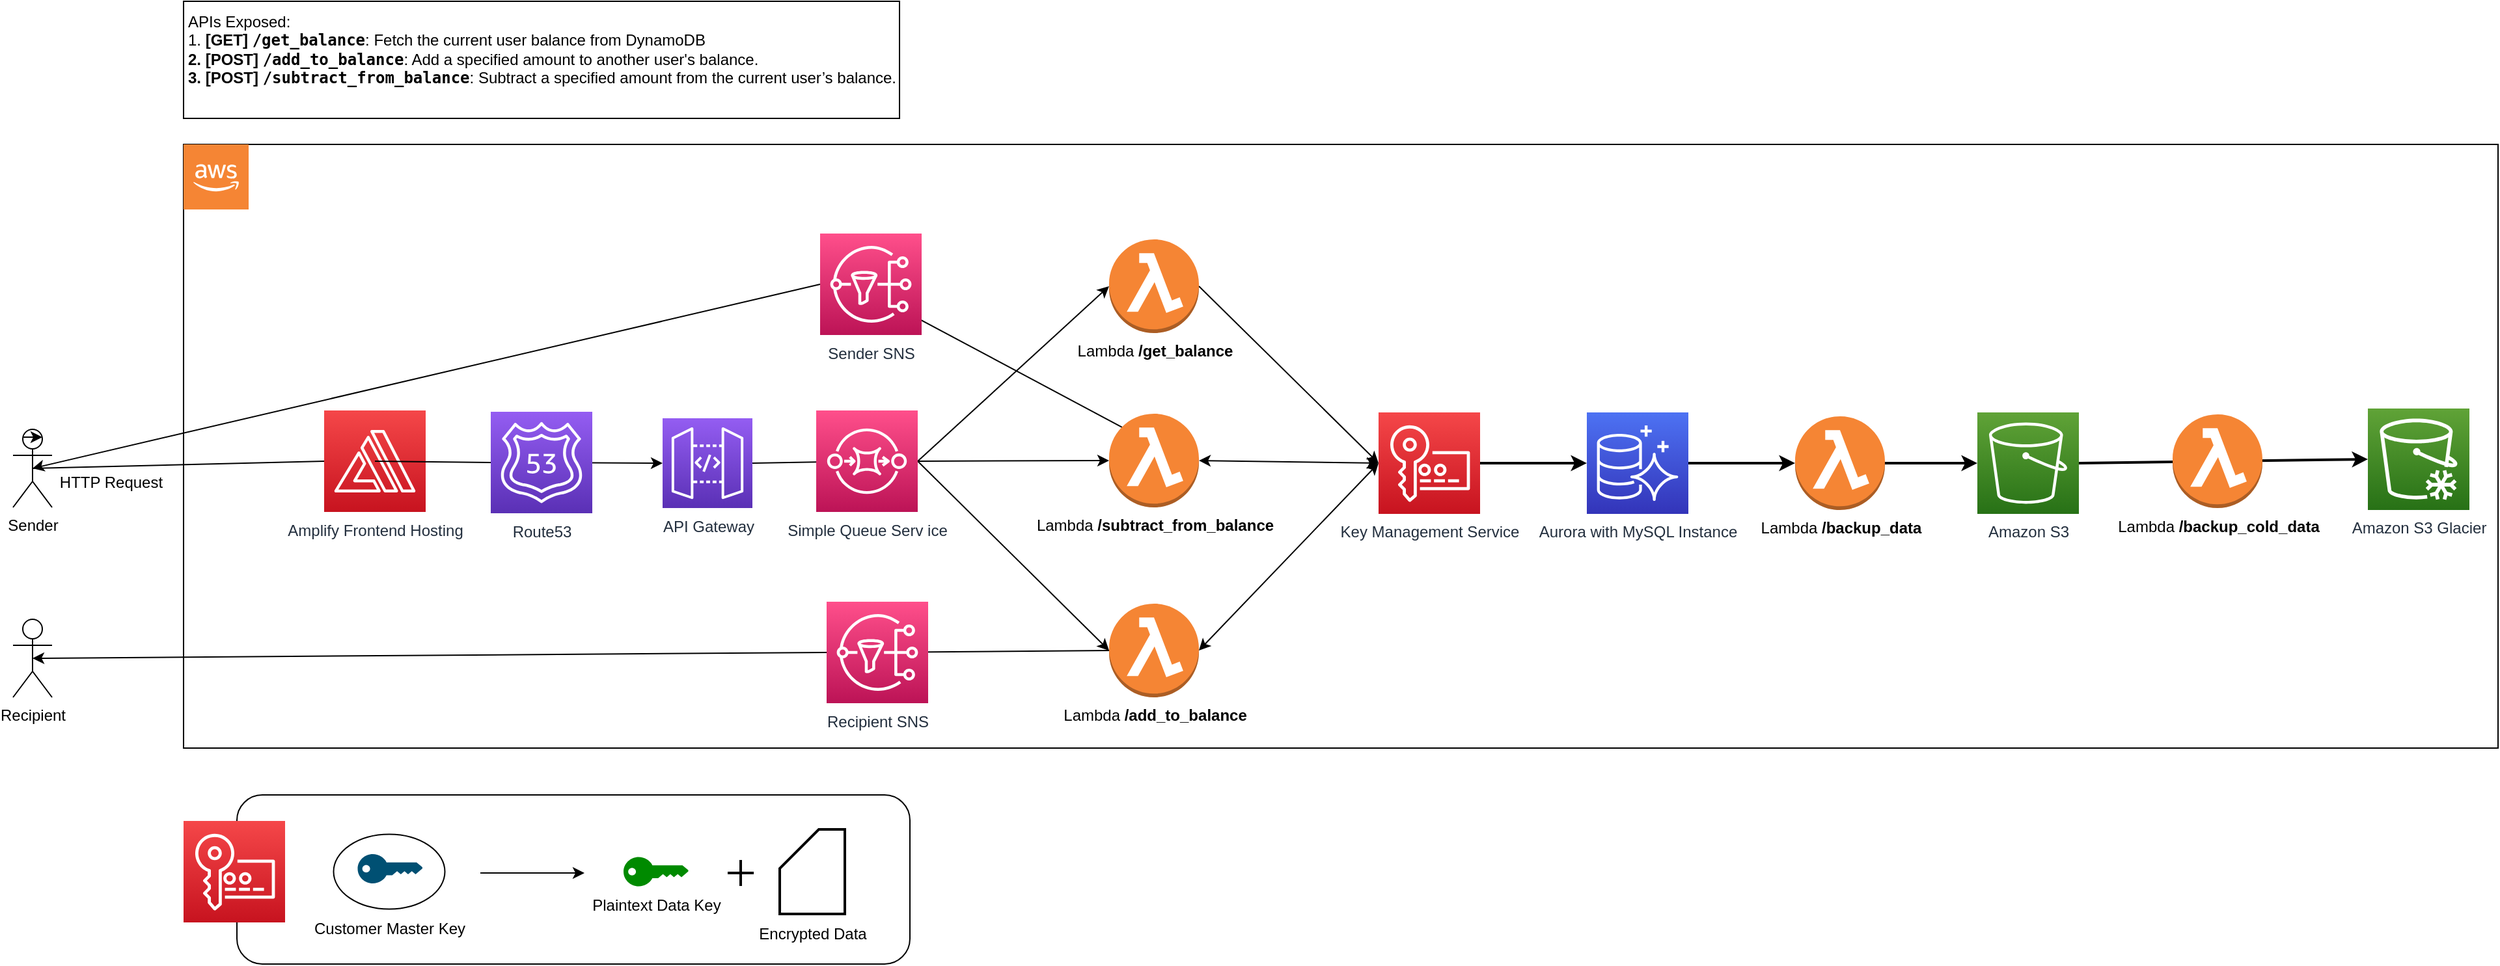 <mxfile>
    <diagram id="dKKx0QM5cb-7N841_KJs" name="Page-1">
        <mxGraphModel dx="533" dy="646" grid="1" gridSize="10" guides="1" tooltips="1" connect="1" arrows="1" fold="1" page="1" pageScale="1" pageWidth="850" pageHeight="1100" background="#ffffff" math="0" shadow="0">
            <root>
                <mxCell id="0"/>
                <mxCell id="1" parent="0"/>
                <mxCell id="57" value="" style="rounded=0;whiteSpace=wrap;html=1;glass=1;strokeColor=#000000;strokeWidth=1;fontColor=#000000;fillColor=none;" vertex="1" parent="1">
                    <mxGeometry x="222" y="940" width="1778" height="464" as="geometry"/>
                </mxCell>
                <mxCell id="58" style="edgeStyle=none;html=1;exitX=0.5;exitY=0.5;exitDx=0;exitDy=0;exitPerimeter=0;entryX=0;entryY=0.5;entryDx=0;entryDy=0;entryPerimeter=0;fontColor=#000000;strokeColor=#000000;startArrow=none;" edge="1" parent="1" source="98" target="65">
                    <mxGeometry relative="1" as="geometry"/>
                </mxCell>
                <mxCell id="59" value="&lt;font color=&quot;#000000&quot;&gt;Sender&lt;br&gt;&lt;/font&gt;" style="shape=umlActor;verticalLabelPosition=bottom;verticalAlign=top;html=1;outlineConnect=0;glass=1;strokeColor=#000000;strokeWidth=1;fillColor=none;" vertex="1" parent="1">
                    <mxGeometry x="91" y="1159" width="30" height="60" as="geometry"/>
                </mxCell>
                <mxCell id="60" style="edgeStyle=none;html=1;exitX=0.25;exitY=0.1;exitDx=0;exitDy=0;exitPerimeter=0;entryX=0.75;entryY=0.1;entryDx=0;entryDy=0;entryPerimeter=0;fontColor=#000000;" edge="1" parent="1" source="59" target="59">
                    <mxGeometry relative="1" as="geometry"/>
                </mxCell>
                <mxCell id="65" value="API Gateway" style="sketch=0;points=[[0,0,0],[0.25,0,0],[0.5,0,0],[0.75,0,0],[1,0,0],[0,1,0],[0.25,1,0],[0.5,1,0],[0.75,1,0],[1,1,0],[0,0.25,0],[0,0.5,0],[0,0.75,0],[1,0.25,0],[1,0.5,0],[1,0.75,0]];outlineConnect=0;fontColor=#232F3E;gradientColor=#945DF2;gradientDirection=north;fillColor=#5A30B5;strokeColor=#ffffff;dashed=0;verticalLabelPosition=bottom;verticalAlign=top;align=center;html=1;fontSize=12;fontStyle=0;aspect=fixed;shape=mxgraph.aws4.resourceIcon;resIcon=mxgraph.aws4.api_gateway;glass=1;strokeWidth=1;" vertex="1" parent="1">
                    <mxGeometry x="590" y="1150.5" width="69" height="69" as="geometry"/>
                </mxCell>
                <mxCell id="66" value="&lt;div style=&quot;text-align: left;&quot;&gt;&lt;span style=&quot;background-color: initial;&quot;&gt;APIs Exposed:&lt;/span&gt;&lt;/div&gt;&lt;div style=&quot;text-align: left;&quot;&gt;&lt;span style=&quot;background-color: initial;&quot;&gt;1.&amp;nbsp;&lt;/span&gt;&lt;strong style=&quot;background-color: initial;&quot;&gt;[GET] &lt;code&gt;/get_balance&lt;/code&gt;&lt;/strong&gt;&lt;span style=&quot;background-color: initial;&quot;&gt;: Fetch the current user balance from DynamoDB&lt;/span&gt;&lt;/div&gt;&lt;strong style=&quot;background-color: initial;&quot;&gt;&lt;div style=&quot;text-align: left;&quot;&gt;&lt;strong style=&quot;background-color: initial;&quot;&gt;2. [POST] &lt;code&gt;/add_to_balance&lt;/code&gt;&lt;/strong&gt;&lt;span style=&quot;background-color: initial; font-weight: normal;&quot;&gt;: Add a specified amount to another user's balance.&lt;/span&gt;&lt;/div&gt;&lt;/strong&gt;&lt;strong style=&quot;background-color: initial;&quot;&gt;&lt;div style=&quot;text-align: left;&quot;&gt;&lt;strong style=&quot;background-color: initial;&quot;&gt;3. [POST] &lt;code&gt;/subtract_from_balance&lt;/code&gt;&lt;/strong&gt;&lt;span style=&quot;background-color: initial; font-weight: normal;&quot;&gt;: Subtract a specified amount from the current user’s balance.&lt;/span&gt;&lt;/div&gt;&lt;/strong&gt;&lt;h4&gt;&lt;/h4&gt;" style="text;html=1;align=center;verticalAlign=middle;resizable=0;points=[];autosize=1;strokeColor=#000000;fillColor=none;fontColor=#000000;" vertex="1" parent="1">
                    <mxGeometry x="222" y="830" width="550" height="90" as="geometry"/>
                </mxCell>
                <mxCell id="67" style="edgeStyle=none;html=1;exitX=0.145;exitY=0.145;exitDx=0;exitDy=0;exitPerimeter=0;entryX=1;entryY=0.5;entryDx=0;entryDy=0;entryPerimeter=0;labelBackgroundColor=#ffffff;strokeColor=#000000;fontColor=#000000;" edge="1" parent="1" source="68">
                    <mxGeometry relative="1" as="geometry">
                        <mxPoint x="737" y="1047.5" as="targetPoint"/>
                    </mxGeometry>
                </mxCell>
                <mxCell id="68" value="Lambda&amp;nbsp;&lt;strong style=&quot;background-color: initial; text-align: left;&quot;&gt;&lt;code style=&quot;font-family: var(--monaco-monospace-font);&quot;&gt;/subtract_from_balance&lt;/code&gt;&lt;/strong&gt;" style="outlineConnect=0;dashed=0;verticalLabelPosition=bottom;verticalAlign=top;align=center;html=1;shape=mxgraph.aws3.lambda_function;fillColor=#F58534;gradientColor=none;glass=1;strokeColor=#000000;strokeWidth=1;fontColor=#000000;" vertex="1" parent="1">
                    <mxGeometry x="933" y="1147" width="69" height="72" as="geometry"/>
                </mxCell>
                <mxCell id="69" style="edgeStyle=none;html=1;exitX=1;exitY=0.5;exitDx=0;exitDy=0;exitPerimeter=0;labelBackgroundColor=#ffffff;strokeColor=#000000;fontColor=#000000;entryX=0;entryY=0.5;entryDx=0;entryDy=0;entryPerimeter=0;" edge="1" parent="1" source="70" target="122">
                    <mxGeometry relative="1" as="geometry">
                        <mxPoint x="1110" y="1190" as="targetPoint"/>
                    </mxGeometry>
                </mxCell>
                <mxCell id="70" value="Lambda&amp;nbsp;&lt;strong style=&quot;text-align: left; background-color: initial;&quot;&gt;&lt;code style=&quot;font-family: var(--monaco-monospace-font);&quot;&gt;/get_balance&lt;/code&gt;&lt;/strong&gt;" style="outlineConnect=0;dashed=0;verticalLabelPosition=bottom;verticalAlign=top;align=center;html=1;shape=mxgraph.aws3.lambda_function;fillColor=#F58534;gradientColor=none;glass=1;strokeColor=#000000;strokeWidth=1;fontColor=#000000;" vertex="1" parent="1">
                    <mxGeometry x="933" y="1013" width="69" height="72" as="geometry"/>
                </mxCell>
                <mxCell id="71" style="edgeStyle=none;html=1;exitX=0;exitY=0.5;exitDx=0;exitDy=0;exitPerimeter=0;entryX=1;entryY=0.5;entryDx=0;entryDy=0;entryPerimeter=0;labelBackgroundColor=#ffffff;strokeColor=#000000;fontColor=#000000;" edge="1" parent="1" source="72">
                    <mxGeometry relative="1" as="geometry">
                        <mxPoint x="742" y="1330.5" as="targetPoint"/>
                    </mxGeometry>
                </mxCell>
                <mxCell id="72" value="Lambda&amp;nbsp;&lt;strong style=&quot;background-color: initial; text-align: left;&quot;&gt;&lt;code style=&quot;font-family: var(--monaco-monospace-font);&quot;&gt;/add_to_balance&lt;/code&gt;&lt;/strong&gt;" style="outlineConnect=0;dashed=0;verticalLabelPosition=bottom;verticalAlign=top;align=center;html=1;shape=mxgraph.aws3.lambda_function;fillColor=#F58534;gradientColor=none;glass=1;strokeColor=#000000;strokeWidth=1;fontColor=#000000;" vertex="1" parent="1">
                    <mxGeometry x="933" y="1293" width="69" height="72" as="geometry"/>
                </mxCell>
                <mxCell id="73" value="HTTP Request" style="text;html=1;align=center;verticalAlign=middle;resizable=0;points=[];autosize=1;strokeColor=none;fillColor=none;fontColor=#000000;" vertex="1" parent="1">
                    <mxGeometry x="116" y="1185" width="100" height="30" as="geometry"/>
                </mxCell>
                <mxCell id="74" value="" style="endArrow=classic;startArrow=classic;html=1;labelBackgroundColor=#ffffff;strokeColor=#000000;fontColor=#000000;exitX=1;exitY=0.5;exitDx=0;exitDy=0;exitPerimeter=0;entryX=0;entryY=0.5;entryDx=0;entryDy=0;entryPerimeter=0;" edge="1" parent="1" source="68" target="122">
                    <mxGeometry width="50" height="50" relative="1" as="geometry">
                        <mxPoint x="793" y="1189.5" as="sourcePoint"/>
                        <mxPoint x="1110" y="1183" as="targetPoint"/>
                    </mxGeometry>
                </mxCell>
                <mxCell id="75" value="" style="endArrow=classic;startArrow=classic;html=1;labelBackgroundColor=#ffffff;strokeColor=#000000;fontColor=#000000;exitX=1;exitY=0.5;exitDx=0;exitDy=0;exitPerimeter=0;entryX=0;entryY=0.5;entryDx=0;entryDy=0;entryPerimeter=0;" edge="1" parent="1" source="72" target="122">
                    <mxGeometry width="50" height="50" relative="1" as="geometry">
                        <mxPoint x="793" y="1189.5" as="sourcePoint"/>
                        <mxPoint x="1110" y="1180" as="targetPoint"/>
                    </mxGeometry>
                </mxCell>
                <mxCell id="78" value="" style="outlineConnect=0;dashed=0;verticalLabelPosition=bottom;verticalAlign=top;align=center;html=1;shape=mxgraph.aws3.cloud_2;fillColor=#F58534;gradientColor=none;glass=1;strokeColor=#000000;strokeWidth=1;fontColor=#000000;" vertex="1" parent="1">
                    <mxGeometry x="222" y="940" width="50" height="50" as="geometry"/>
                </mxCell>
                <mxCell id="83" value="&lt;font color=&quot;#000000&quot;&gt;Recipient&lt;br&gt;&lt;/font&gt;" style="shape=umlActor;verticalLabelPosition=bottom;verticalAlign=top;html=1;outlineConnect=0;glass=1;strokeColor=#000000;strokeWidth=1;fillColor=none;" vertex="1" parent="1">
                    <mxGeometry x="91" y="1305" width="30" height="60" as="geometry"/>
                </mxCell>
                <mxCell id="84" style="edgeStyle=none;html=1;exitX=0;exitY=0.5;exitDx=0;exitDy=0;exitPerimeter=0;entryX=0.5;entryY=0.5;entryDx=0;entryDy=0;entryPerimeter=0;labelBackgroundColor=#ffffff;strokeColor=#000000;fontColor=#000000;" edge="1" parent="1" source="85" target="59">
                    <mxGeometry relative="1" as="geometry"/>
                </mxCell>
                <mxCell id="85" value="Sender SNS" style="sketch=0;points=[[0,0,0],[0.25,0,0],[0.5,0,0],[0.75,0,0],[1,0,0],[0,1,0],[0.25,1,0],[0.5,1,0],[0.75,1,0],[1,1,0],[0,0.25,0],[0,0.5,0],[0,0.75,0],[1,0.25,0],[1,0.5,0],[1,0.75,0]];outlineConnect=0;fontColor=#232F3E;gradientColor=#FF4F8B;gradientDirection=north;fillColor=#BC1356;strokeColor=#ffffff;dashed=0;verticalLabelPosition=bottom;verticalAlign=top;align=center;html=1;fontSize=12;fontStyle=0;aspect=fixed;shape=mxgraph.aws4.resourceIcon;resIcon=mxgraph.aws4.sns;glass=1;strokeWidth=1;" vertex="1" parent="1">
                    <mxGeometry x="711" y="1008.5" width="78" height="78" as="geometry"/>
                </mxCell>
                <mxCell id="86" style="edgeStyle=none;html=1;exitX=0;exitY=0.5;exitDx=0;exitDy=0;exitPerimeter=0;entryX=0.5;entryY=0.5;entryDx=0;entryDy=0;entryPerimeter=0;labelBackgroundColor=#ffffff;strokeColor=#000000;fontColor=#000000;" edge="1" parent="1" source="87" target="83">
                    <mxGeometry relative="1" as="geometry"/>
                </mxCell>
                <mxCell id="87" value="Recipient SNS" style="sketch=0;points=[[0,0,0],[0.25,0,0],[0.5,0,0],[0.75,0,0],[1,0,0],[0,1,0],[0.25,1,0],[0.5,1,0],[0.75,1,0],[1,1,0],[0,0.25,0],[0,0.5,0],[0,0.75,0],[1,0.25,0],[1,0.5,0],[1,0.75,0]];outlineConnect=0;fontColor=#232F3E;gradientColor=#FF4F8B;gradientDirection=north;fillColor=#BC1356;strokeColor=#ffffff;dashed=0;verticalLabelPosition=bottom;verticalAlign=top;align=center;html=1;fontSize=12;fontStyle=0;aspect=fixed;shape=mxgraph.aws4.resourceIcon;resIcon=mxgraph.aws4.sns;glass=1;strokeWidth=1;" vertex="1" parent="1">
                    <mxGeometry x="716" y="1291.5" width="78" height="78" as="geometry"/>
                </mxCell>
                <mxCell id="92" value="" style="edgeStyle=none;html=1;exitX=0.5;exitY=0.5;exitDx=0;exitDy=0;exitPerimeter=0;entryX=0;entryY=0.5;entryDx=0;entryDy=0;entryPerimeter=0;fontColor=#000000;strokeColor=#000000;endArrow=none;" edge="1" parent="1" source="59" target="91">
                    <mxGeometry relative="1" as="geometry">
                        <mxPoint x="106.0" y="1189" as="sourcePoint"/>
                        <mxPoint x="510" y="1184.5" as="targetPoint"/>
                    </mxGeometry>
                </mxCell>
                <mxCell id="91" value="Amplify Frontend Hosting" style="sketch=0;points=[[0,0,0],[0.25,0,0],[0.5,0,0],[0.75,0,0],[1,0,0],[0,1,0],[0.25,1,0],[0.5,1,0],[0.75,1,0],[1,1,0],[0,0.25,0],[0,0.5,0],[0,0.75,0],[1,0.25,0],[1,0.5,0],[1,0.75,0]];outlineConnect=0;fontColor=#232F3E;gradientColor=#F54749;gradientDirection=north;fillColor=#C7131F;strokeColor=#ffffff;dashed=0;verticalLabelPosition=bottom;verticalAlign=top;align=center;html=1;fontSize=12;fontStyle=0;aspect=fixed;shape=mxgraph.aws4.resourceIcon;resIcon=mxgraph.aws4.amplify;glass=1;strokeWidth=1;" vertex="1" parent="1">
                    <mxGeometry x="330" y="1144.5" width="78" height="78" as="geometry"/>
                </mxCell>
                <mxCell id="95" style="edgeStyle=none;html=1;exitX=1;exitY=0.5;exitDx=0;exitDy=0;exitPerimeter=0;entryX=0;entryY=0.5;entryDx=0;entryDy=0;entryPerimeter=0;labelBackgroundColor=#ffffff;strokeColor=#000000;fontColor=#000000;" edge="1" parent="1" source="100" target="70">
                    <mxGeometry relative="1" as="geometry"/>
                </mxCell>
                <mxCell id="96" style="edgeStyle=none;html=1;exitX=1;exitY=0.5;exitDx=0;exitDy=0;exitPerimeter=0;entryX=0;entryY=0.5;entryDx=0;entryDy=0;entryPerimeter=0;labelBackgroundColor=#ffffff;strokeColor=#000000;fontColor=#000000;" edge="1" parent="1" source="100" target="68">
                    <mxGeometry relative="1" as="geometry"/>
                </mxCell>
                <mxCell id="97" style="edgeStyle=none;html=1;exitX=1;exitY=0.5;exitDx=0;exitDy=0;exitPerimeter=0;entryX=0;entryY=0.5;entryDx=0;entryDy=0;entryPerimeter=0;labelBackgroundColor=#ffffff;strokeColor=#000000;fontColor=#000000;" edge="1" parent="1" source="100" target="72">
                    <mxGeometry relative="1" as="geometry"/>
                </mxCell>
                <mxCell id="99" value="" style="edgeStyle=none;html=1;exitX=0.5;exitY=0.5;exitDx=0;exitDy=0;exitPerimeter=0;entryX=0;entryY=0.5;entryDx=0;entryDy=0;entryPerimeter=0;fontColor=#000000;strokeColor=#000000;startArrow=none;endArrow=none;" edge="1" parent="1" source="91" target="98">
                    <mxGeometry relative="1" as="geometry">
                        <mxPoint x="369" y="1183.5" as="sourcePoint"/>
                        <mxPoint x="590" y="1185" as="targetPoint"/>
                    </mxGeometry>
                </mxCell>
                <mxCell id="98" value="Route53" style="sketch=0;points=[[0,0,0],[0.25,0,0],[0.5,0,0],[0.75,0,0],[1,0,0],[0,1,0],[0.25,1,0],[0.5,1,0],[0.75,1,0],[1,1,0],[0,0.25,0],[0,0.5,0],[0,0.75,0],[1,0.25,0],[1,0.5,0],[1,0.75,0]];outlineConnect=0;fontColor=#232F3E;gradientColor=#945DF2;gradientDirection=north;fillColor=#5A30B5;strokeColor=#ffffff;dashed=0;verticalLabelPosition=bottom;verticalAlign=top;align=center;html=1;fontSize=12;fontStyle=0;aspect=fixed;shape=mxgraph.aws4.resourceIcon;resIcon=mxgraph.aws4.route_53;glass=1;strokeWidth=1;" vertex="1" parent="1">
                    <mxGeometry x="458" y="1145.5" width="78" height="78" as="geometry"/>
                </mxCell>
                <mxCell id="101" value="" style="edgeStyle=none;html=1;exitX=1;exitY=0.5;exitDx=0;exitDy=0;exitPerimeter=0;labelBackgroundColor=#ffffff;strokeColor=#000000;fontColor=#000000;endArrow=none;" edge="1" parent="1" source="65" target="100">
                    <mxGeometry relative="1" as="geometry">
                        <mxPoint x="659.0" y="1185" as="sourcePoint"/>
                        <mxPoint x="930" y="1183.689" as="targetPoint"/>
                    </mxGeometry>
                </mxCell>
                <mxCell id="100" value="Simple Queue Serv ice" style="sketch=0;points=[[0,0,0],[0.25,0,0],[0.5,0,0],[0.75,0,0],[1,0,0],[0,1,0],[0.25,1,0],[0.5,1,0],[0.75,1,0],[1,1,0],[0,0.25,0],[0,0.5,0],[0,0.75,0],[1,0.25,0],[1,0.5,0],[1,0.75,0]];outlineConnect=0;fontColor=#232F3E;gradientColor=#FF4F8B;gradientDirection=north;fillColor=#BC1356;strokeColor=#ffffff;dashed=0;verticalLabelPosition=bottom;verticalAlign=top;align=center;html=1;fontSize=12;fontStyle=0;aspect=fixed;shape=mxgraph.aws4.resourceIcon;resIcon=mxgraph.aws4.sqs;glass=1;strokeWidth=1;" vertex="1" parent="1">
                    <mxGeometry x="708" y="1144.5" width="78" height="78" as="geometry"/>
                </mxCell>
                <mxCell id="121" value="" style="group" vertex="1" connectable="0" parent="1">
                    <mxGeometry x="222" y="1440" width="558" height="130" as="geometry"/>
                </mxCell>
                <mxCell id="103" value="" style="rounded=1;whiteSpace=wrap;html=1;glass=1;strokeColor=#000000;strokeWidth=1;fontColor=#000000;fillColor=none;" vertex="1" parent="121">
                    <mxGeometry x="41" width="517" height="130" as="geometry"/>
                </mxCell>
                <mxCell id="102" value="" style="sketch=0;points=[[0,0,0],[0.25,0,0],[0.5,0,0],[0.75,0,0],[1,0,0],[0,1,0],[0.25,1,0],[0.5,1,0],[0.75,1,0],[1,1,0],[0,0.25,0],[0,0.5,0],[0,0.75,0],[1,0.25,0],[1,0.5,0],[1,0.75,0]];outlineConnect=0;fontColor=#232F3E;gradientColor=#F54749;gradientDirection=north;fillColor=#C7131F;strokeColor=#ffffff;dashed=0;verticalLabelPosition=bottom;verticalAlign=top;align=center;html=1;fontSize=12;fontStyle=0;aspect=fixed;shape=mxgraph.aws4.resourceIcon;resIcon=mxgraph.aws4.key_management_service;glass=1;strokeWidth=1;" vertex="1" parent="121">
                    <mxGeometry y="20" width="78" height="78" as="geometry"/>
                </mxCell>
                <mxCell id="108" value="" style="group" vertex="1" connectable="0" parent="121">
                    <mxGeometry x="88" y="30.25" width="140" height="87.5" as="geometry"/>
                </mxCell>
                <mxCell id="106" value="" style="group" vertex="1" connectable="0" parent="108">
                    <mxGeometry x="27.25" width="85.5" height="57.5" as="geometry"/>
                </mxCell>
                <mxCell id="105" value="" style="ellipse;whiteSpace=wrap;html=1;glass=1;strokeColor=#000000;strokeWidth=1;fontColor=#000000;fillColor=none;" vertex="1" parent="106">
                    <mxGeometry width="85.5" height="57.5" as="geometry"/>
                </mxCell>
                <mxCell id="104" value="" style="points=[[0,0.5,0],[0.24,0,0],[0.5,0.28,0],[0.995,0.475,0],[0.5,0.72,0],[0.24,1,0]];verticalLabelPosition=bottom;sketch=0;html=1;verticalAlign=top;aspect=fixed;align=center;pointerEvents=1;shape=mxgraph.cisco19.key;fillColor=#005073;strokeColor=none;glass=1;strokeWidth=1;fontColor=#000000;" vertex="1" parent="106">
                    <mxGeometry x="18.5" y="15.25" width="50" height="22.5" as="geometry"/>
                </mxCell>
                <mxCell id="107" value="Customer Master Key" style="text;html=1;align=center;verticalAlign=middle;resizable=0;points=[];autosize=1;strokeColor=none;fillColor=none;fontColor=#000000;" vertex="1" parent="108">
                    <mxGeometry y="57.5" width="140" height="30" as="geometry"/>
                </mxCell>
                <mxCell id="109" value="" style="points=[[0,0.5,0],[0.24,0,0],[0.5,0.28,0],[0.995,0.475,0],[0.5,0.72,0],[0.24,1,0]];verticalLabelPosition=bottom;sketch=0;html=1;verticalAlign=top;aspect=fixed;align=center;pointerEvents=1;shape=mxgraph.cisco19.key;fillColor=#008a00;strokeColor=#005700;glass=1;strokeWidth=1;fontColor=#ffffff;" vertex="1" parent="121">
                    <mxGeometry x="338" y="47.75" width="50" height="22.5" as="geometry"/>
                </mxCell>
                <mxCell id="111" value="" style="endArrow=classic;html=1;labelBackgroundColor=#ffffff;strokeColor=#000000;fontColor=#000000;" edge="1" parent="121">
                    <mxGeometry width="50" height="50" relative="1" as="geometry">
                        <mxPoint x="228" y="60" as="sourcePoint"/>
                        <mxPoint x="308" y="60" as="targetPoint"/>
                    </mxGeometry>
                </mxCell>
                <mxCell id="112" value="Plaintext Data Key" style="text;html=1;align=center;verticalAlign=middle;resizable=0;points=[];autosize=1;strokeColor=none;fillColor=none;fontColor=#000000;" vertex="1" parent="121">
                    <mxGeometry x="303" y="70.25" width="120" height="30" as="geometry"/>
                </mxCell>
                <mxCell id="115" value="" style="group;strokeWidth=20;" vertex="1" connectable="0" parent="121">
                    <mxGeometry x="418" y="50" width="20" height="20" as="geometry"/>
                </mxCell>
                <mxCell id="113" value="" style="endArrow=none;html=1;labelBackgroundColor=#ffffff;strokeColor=#000000;fontColor=#000000;strokeWidth=2;" edge="1" parent="115">
                    <mxGeometry width="50" height="50" relative="1" as="geometry">
                        <mxPoint x="10" y="20" as="sourcePoint"/>
                        <mxPoint x="10" as="targetPoint"/>
                    </mxGeometry>
                </mxCell>
                <mxCell id="114" value="" style="endArrow=none;html=1;labelBackgroundColor=#ffffff;strokeColor=#000000;fontColor=#000000;endSize=6;strokeWidth=2;" edge="1" parent="115">
                    <mxGeometry width="50" height="50" relative="1" as="geometry">
                        <mxPoint y="10" as="sourcePoint"/>
                        <mxPoint x="20" y="10" as="targetPoint"/>
                    </mxGeometry>
                </mxCell>
                <mxCell id="119" value="" style="shape=card;whiteSpace=wrap;html=1;glass=1;strokeColor=#000000;strokeWidth=2;fontColor=#000000;fillColor=none;" vertex="1" parent="121">
                    <mxGeometry x="458" y="26.5" width="50" height="65" as="geometry"/>
                </mxCell>
                <mxCell id="120" value="Encrypted Data" style="text;html=1;align=center;verticalAlign=middle;resizable=0;points=[];autosize=1;strokeColor=none;fillColor=none;fontColor=#000000;" vertex="1" parent="121">
                    <mxGeometry x="428" y="91.5" width="110" height="30" as="geometry"/>
                </mxCell>
                <mxCell id="126" style="edgeStyle=none;html=1;exitX=1;exitY=0.5;exitDx=0;exitDy=0;exitPerimeter=0;labelBackgroundColor=#ffffff;strokeColor=#000000;strokeWidth=2;fontColor=#000000;endSize=6;" edge="1" parent="1" source="122" target="125">
                    <mxGeometry relative="1" as="geometry"/>
                </mxCell>
                <mxCell id="122" value="Key Management Service" style="sketch=0;points=[[0,0,0],[0.25,0,0],[0.5,0,0],[0.75,0,0],[1,0,0],[0,1,0],[0.25,1,0],[0.5,1,0],[0.75,1,0],[1,1,0],[0,0.25,0],[0,0.5,0],[0,0.75,0],[1,0.25,0],[1,0.5,0],[1,0.75,0]];outlineConnect=0;fontColor=#232F3E;gradientColor=#F54749;gradientDirection=north;fillColor=#C7131F;strokeColor=#ffffff;dashed=0;verticalLabelPosition=bottom;verticalAlign=top;align=center;html=1;fontSize=12;fontStyle=0;aspect=fixed;shape=mxgraph.aws4.resourceIcon;resIcon=mxgraph.aws4.key_management_service;glass=1;strokeWidth=2;" vertex="1" parent="1">
                    <mxGeometry x="1140" y="1146" width="78" height="78" as="geometry"/>
                </mxCell>
                <mxCell id="130" style="edgeStyle=none;html=1;exitX=1;exitY=0.5;exitDx=0;exitDy=0;exitPerimeter=0;entryX=0;entryY=0.5;entryDx=0;entryDy=0;entryPerimeter=0;labelBackgroundColor=#ffffff;strokeColor=#000000;strokeWidth=2;fontColor=#000000;endSize=6;" edge="1" parent="1" source="125" target="129">
                    <mxGeometry relative="1" as="geometry"/>
                </mxCell>
                <mxCell id="125" value="Aurora with MySQL Instance" style="sketch=0;points=[[0,0,0],[0.25,0,0],[0.5,0,0],[0.75,0,0],[1,0,0],[0,1,0],[0.25,1,0],[0.5,1,0],[0.75,1,0],[1,1,0],[0,0.25,0],[0,0.5,0],[0,0.75,0],[1,0.25,0],[1,0.5,0],[1,0.75,0]];outlineConnect=0;fontColor=#232F3E;gradientColor=#4D72F3;gradientDirection=north;fillColor=#3334B9;strokeColor=#ffffff;dashed=0;verticalLabelPosition=bottom;verticalAlign=top;align=center;html=1;fontSize=12;fontStyle=0;aspect=fixed;shape=mxgraph.aws4.resourceIcon;resIcon=mxgraph.aws4.aurora;glass=1;strokeWidth=2;" vertex="1" parent="1">
                    <mxGeometry x="1300" y="1146" width="78" height="78" as="geometry"/>
                </mxCell>
                <mxCell id="132" style="edgeStyle=none;html=1;exitX=1;exitY=0.5;exitDx=0;exitDy=0;exitPerimeter=0;entryX=0;entryY=0.5;entryDx=0;entryDy=0;entryPerimeter=0;labelBackgroundColor=#ffffff;strokeColor=#000000;strokeWidth=2;fontColor=#000000;endSize=6;" edge="1" parent="1" source="127" target="128">
                    <mxGeometry relative="1" as="geometry"/>
                </mxCell>
                <mxCell id="127" value="Amazon S3" style="sketch=0;points=[[0,0,0],[0.25,0,0],[0.5,0,0],[0.75,0,0],[1,0,0],[0,1,0],[0.25,1,0],[0.5,1,0],[0.75,1,0],[1,1,0],[0,0.25,0],[0,0.5,0],[0,0.75,0],[1,0.25,0],[1,0.5,0],[1,0.75,0]];outlineConnect=0;fontColor=#232F3E;gradientColor=#60A337;gradientDirection=north;fillColor=#277116;strokeColor=#ffffff;dashed=0;verticalLabelPosition=bottom;verticalAlign=top;align=center;html=1;fontSize=12;fontStyle=0;aspect=fixed;shape=mxgraph.aws4.resourceIcon;resIcon=mxgraph.aws4.s3;glass=1;strokeWidth=2;" vertex="1" parent="1">
                    <mxGeometry x="1600" y="1146" width="78" height="78" as="geometry"/>
                </mxCell>
                <mxCell id="128" value="Amazon S3 Glacier" style="sketch=0;points=[[0,0,0],[0.25,0,0],[0.5,0,0],[0.75,0,0],[1,0,0],[0,1,0],[0.25,1,0],[0.5,1,0],[0.75,1,0],[1,1,0],[0,0.25,0],[0,0.5,0],[0,0.75,0],[1,0.25,0],[1,0.5,0],[1,0.75,0]];outlineConnect=0;fontColor=#232F3E;gradientColor=#60A337;gradientDirection=north;fillColor=#277116;strokeColor=#ffffff;dashed=0;verticalLabelPosition=bottom;verticalAlign=top;align=center;html=1;fontSize=12;fontStyle=0;aspect=fixed;shape=mxgraph.aws4.resourceIcon;resIcon=mxgraph.aws4.glacier;glass=1;strokeWidth=2;" vertex="1" parent="1">
                    <mxGeometry x="1900" y="1143" width="78" height="78" as="geometry"/>
                </mxCell>
                <mxCell id="131" style="edgeStyle=none;html=1;exitX=1;exitY=0.5;exitDx=0;exitDy=0;exitPerimeter=0;entryX=0;entryY=0.5;entryDx=0;entryDy=0;entryPerimeter=0;labelBackgroundColor=#ffffff;strokeColor=#000000;strokeWidth=2;fontColor=#000000;endSize=6;" edge="1" parent="1" source="129" target="127">
                    <mxGeometry relative="1" as="geometry"/>
                </mxCell>
                <mxCell id="129" value="Lambda&amp;nbsp;&lt;strong style=&quot;text-align: left; background-color: initial;&quot;&gt;&lt;code style=&quot;font-family: var(--monaco-monospace-font);&quot;&gt;/backup_data&lt;/code&gt;&lt;/strong&gt;" style="outlineConnect=0;dashed=0;verticalLabelPosition=bottom;verticalAlign=top;align=center;html=1;shape=mxgraph.aws3.lambda_function;fillColor=#F58534;gradientColor=none;glass=1;strokeColor=#000000;strokeWidth=1;fontColor=#000000;" vertex="1" parent="1">
                    <mxGeometry x="1460" y="1149" width="69" height="72" as="geometry"/>
                </mxCell>
                <mxCell id="133" value="Lambda&amp;nbsp;&lt;strong style=&quot;text-align: left; background-color: initial;&quot;&gt;&lt;code style=&quot;font-family: var(--monaco-monospace-font);&quot;&gt;/backup_cold_data&lt;/code&gt;&lt;/strong&gt;" style="outlineConnect=0;dashed=0;verticalLabelPosition=bottom;verticalAlign=top;align=center;html=1;shape=mxgraph.aws3.lambda_function;fillColor=#F58534;gradientColor=none;glass=1;strokeColor=#000000;strokeWidth=1;fontColor=#000000;" vertex="1" parent="1">
                    <mxGeometry x="1750" y="1147.5" width="69" height="72" as="geometry"/>
                </mxCell>
            </root>
        </mxGraphModel>
    </diagram>
</mxfile>